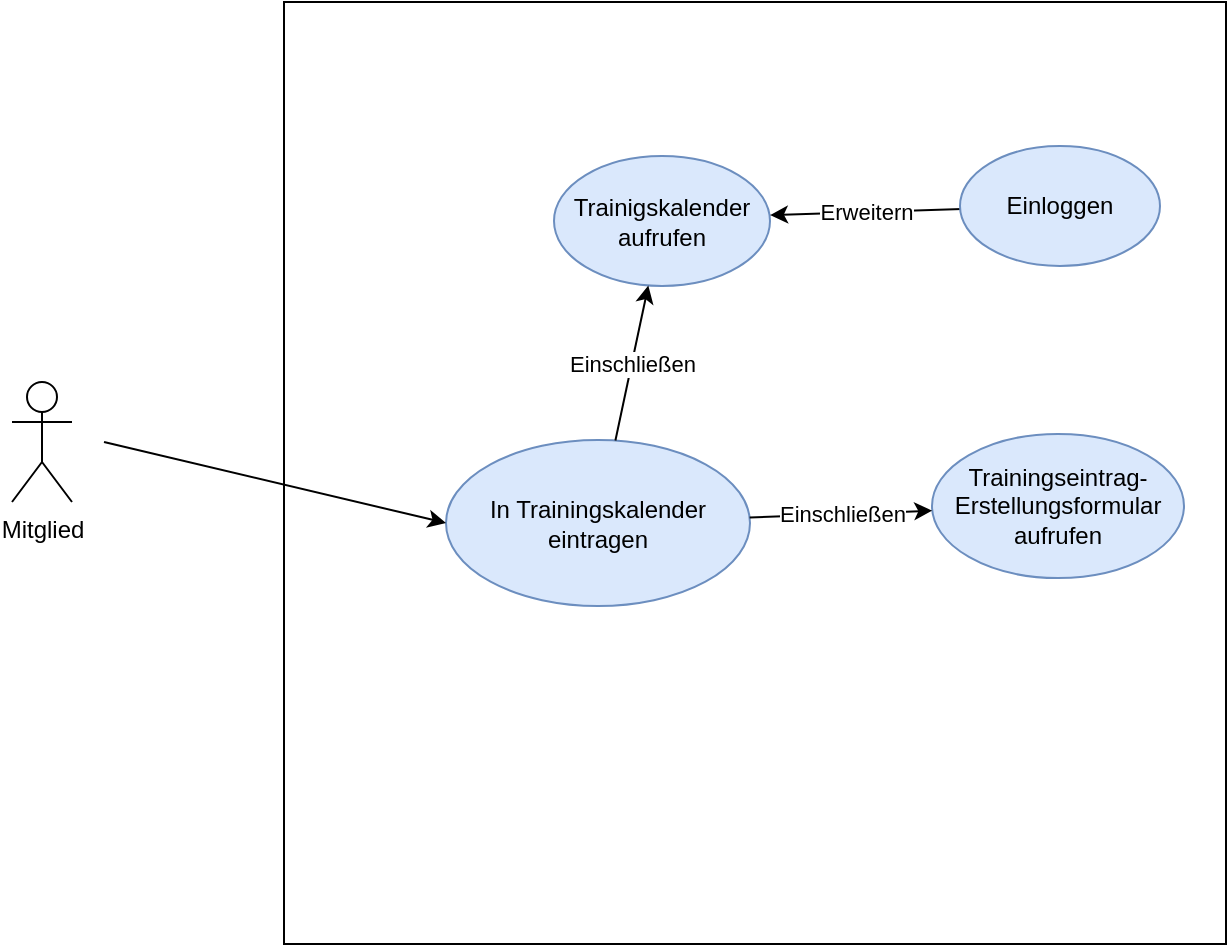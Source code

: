 <mxfile version="13.6.5" type="device"><diagram id="LOzQTGFKw6edBUwyGAJ7" name="Page-1"><mxGraphModel dx="1102" dy="575" grid="0" gridSize="10" guides="1" tooltips="1" connect="1" arrows="1" fold="1" page="1" pageScale="1" pageWidth="827" pageHeight="1169" math="0" shadow="0"><root><mxCell id="0"/><mxCell id="1" parent="0"/><mxCell id="2qfxhCAVK30csIjDxgZv-1" value="" style="whiteSpace=wrap;html=1;aspect=fixed;" parent="1" vertex="1"><mxGeometry x="250" y="121" width="471" height="471" as="geometry"/></mxCell><mxCell id="2qfxhCAVK30csIjDxgZv-2" value="Mitglied" style="shape=umlActor;verticalLabelPosition=bottom;verticalAlign=top;html=1;outlineConnect=0;" parent="1" vertex="1"><mxGeometry x="114" y="311" width="30" height="60" as="geometry"/></mxCell><mxCell id="2qfxhCAVK30csIjDxgZv-4" value="&lt;div&gt;In Trainingskalender&lt;/div&gt;&lt;div&gt;eintragen&lt;br&gt;&lt;/div&gt;" style="ellipse;whiteSpace=wrap;html=1;fillColor=#dae8fc;strokeColor=#6c8ebf;" parent="1" vertex="1"><mxGeometry x="331" y="340" width="152" height="83" as="geometry"/></mxCell><mxCell id="2qfxhCAVK30csIjDxgZv-24" value="" style="endArrow=classic;html=1;entryX=0;entryY=0.5;entryDx=0;entryDy=0;" parent="1" target="2qfxhCAVK30csIjDxgZv-4" edge="1"><mxGeometry width="50" height="50" relative="1" as="geometry"><mxPoint x="160" y="341" as="sourcePoint"/><mxPoint x="210" y="210" as="targetPoint"/></mxGeometry></mxCell><mxCell id="2qfxhCAVK30csIjDxgZv-25" value="&lt;div&gt;Trainigskalender &lt;br&gt;&lt;/div&gt;&lt;div&gt;aufrufen&lt;br&gt;&lt;/div&gt;" style="ellipse;whiteSpace=wrap;html=1;fillColor=#dae8fc;strokeColor=#6c8ebf;" parent="1" vertex="1"><mxGeometry x="385" y="198" width="108" height="65" as="geometry"/></mxCell><mxCell id="2qfxhCAVK30csIjDxgZv-27" value="" style="endArrow=classic;html=1;" parent="1" source="2qfxhCAVK30csIjDxgZv-4" target="2qfxhCAVK30csIjDxgZv-25" edge="1"><mxGeometry relative="1" as="geometry"><mxPoint x="337" y="262" as="sourcePoint"/><mxPoint x="497" y="262" as="targetPoint"/></mxGeometry></mxCell><mxCell id="2qfxhCAVK30csIjDxgZv-28" value="Einschließen" style="edgeLabel;resizable=0;html=1;align=center;verticalAlign=middle;" parent="2qfxhCAVK30csIjDxgZv-27" connectable="0" vertex="1"><mxGeometry relative="1" as="geometry"/></mxCell><mxCell id="AXCUw-tpNcMoKciMk7z--1" value="" style="endArrow=classic;html=1;" parent="1" edge="1"><mxGeometry relative="1" as="geometry"><mxPoint x="589.112" y="224.448" as="sourcePoint"/><mxPoint x="492.995" y="227.551" as="targetPoint"/><Array as="points"/></mxGeometry></mxCell><mxCell id="AXCUw-tpNcMoKciMk7z--2" value="Erweitern" style="edgeLabel;resizable=0;html=1;align=center;verticalAlign=middle;" parent="AXCUw-tpNcMoKciMk7z--1" connectable="0" vertex="1"><mxGeometry relative="1" as="geometry"/></mxCell><mxCell id="AXCUw-tpNcMoKciMk7z--3" value="Einloggen" style="ellipse;whiteSpace=wrap;html=1;fillColor=#dae8fc;strokeColor=#6c8ebf;" parent="1" vertex="1"><mxGeometry x="588" y="193" width="100" height="60" as="geometry"/></mxCell><mxCell id="fOF2QZe2_gbASzLpld6i-2" value="&lt;div&gt;Trainingseintrag-&lt;/div&gt;&lt;div&gt;Erstellungsformular&lt;/div&gt;&lt;div&gt;aufrufen&lt;br&gt;&lt;/div&gt;" style="ellipse;whiteSpace=wrap;html=1;fillColor=#dae8fc;strokeColor=#6c8ebf;" vertex="1" parent="1"><mxGeometry x="574" y="337" width="126" height="72" as="geometry"/></mxCell><mxCell id="fOF2QZe2_gbASzLpld6i-3" value="" style="endArrow=classic;html=1;" edge="1" parent="1" source="2qfxhCAVK30csIjDxgZv-4" target="fOF2QZe2_gbASzLpld6i-2"><mxGeometry relative="1" as="geometry"><mxPoint x="498.996" y="403.091" as="sourcePoint"/><mxPoint x="522.153" y="329.999" as="targetPoint"/></mxGeometry></mxCell><mxCell id="fOF2QZe2_gbASzLpld6i-4" value="Einschließen" style="edgeLabel;resizable=0;html=1;align=center;verticalAlign=middle;" connectable="0" vertex="1" parent="fOF2QZe2_gbASzLpld6i-3"><mxGeometry relative="1" as="geometry"/></mxCell></root></mxGraphModel></diagram></mxfile>